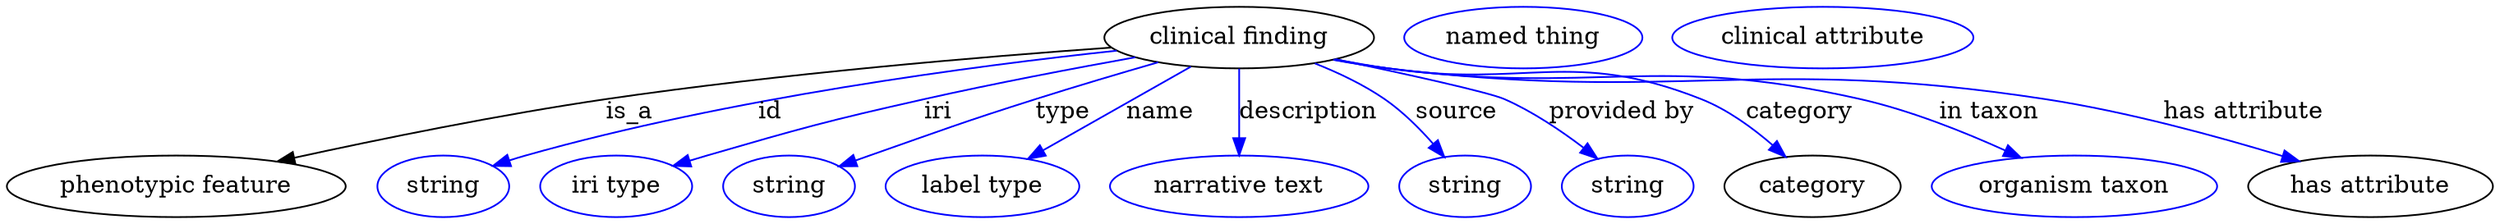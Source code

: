 digraph {
	graph [bb="0,0,1451.3,123"];
	node [label="\N"];
	"clinical finding"	[height=0.5,
		label="clinical finding",
		pos="718.79,105",
		width=2.1845];
	"phenotypic feature"	[height=0.5,
		pos="98.791,18",
		width=2.7442];
	"clinical finding" -> "phenotypic feature"	[label=is_a,
		lp="362.79,61.5",
		pos="e,157.59,32.543 644.11,99.206 569.18,93.863 450.61,83.957 348.79,69 287.13,59.942 217.67,45.723 167.65,34.76"];
	id	[color=blue,
		height=0.5,
		label=string,
		pos="253.79,18",
		width=1.0652];
	"clinical finding" -> id	[color=blue,
		label=id,
		lp="444.79,61.5",
		pos="e,282.79,29.948 647.25,97.352 563.32,88.407 420.54,69.601 301.79,36 298.69,35.121 295.49,34.148 292.29,33.124",
		style=solid];
	iri	[color=blue,
		height=0.5,
		label="iri type",
		pos="354.79,18",
		width=1.2277];
	"clinical finding" -> iri	[color=blue,
		label=iri,
		lp="542.79,61.5",
		pos="e,388.42,29.865 658.08,93.526 622.11,87.054 575.71,78.238 534.79,69 478.32,56.251 464.42,52.03 408.79,36 405.28,34.988 401.65,33.911 \
398.01,32.81",
		style=solid];
	type	[color=blue,
		height=0.5,
		label=string,
		pos="455.79,18",
		width=1.0652];
	"clinical finding" -> type	[color=blue,
		label=type,
		lp="615.79,61.5",
		pos="e,485.09,29.697 671.46,90.571 649.58,84.239 623.3,76.451 599.79,69 556.38,55.239 545.76,51.079 502.79,36 500.1,35.057 497.33,34.077 \
494.55,33.084",
		style=solid];
	name	[color=blue,
		height=0.5,
		label="label type",
		pos="568.79,18",
		width=1.5707];
	"clinical finding" -> name	[color=blue,
		label=name,
		lp="672.79,61.5",
		pos="e,595.37,34.06 690.58,88.012 666.13,74.16 630.65,54.052 604.28,39.111",
		style=solid];
	description	[color=blue,
		height=0.5,
		label="narrative text",
		pos="718.79,18",
		width=2.0943];
	"clinical finding" -> description	[color=blue,
		label=description,
		lp="759.29,61.5",
		pos="e,718.79,36.175 718.79,86.799 718.79,75.163 718.79,59.548 718.79,46.237",
		style=solid];
	source	[color=blue,
		height=0.5,
		label=string,
		pos="850.79,18",
		width=1.0652];
	"clinical finding" -> source	[color=blue,
		label=source,
		lp="845.79,61.5",
		pos="e,838.67,35.129 762.99,89.919 776.7,84.494 791.44,77.513 803.79,69 814.26,61.784 824.17,51.893 832.17,42.813",
		style=solid];
	"provided by"	[color=blue,
		height=0.5,
		label=string,
		pos="945.79,18",
		width=1.0652];
	"clinical finding" -> "provided by"	[color=blue,
		label="provided by",
		lp="942.29,61.5",
		pos="e,928.31,34.036 775.36,92.326 815.79,83.795 864.61,73.042 873.79,69 890.36,61.709 907.08,50.399 920.22,40.379",
		style=solid];
	category	[height=0.5,
		pos="1053.8,18",
		width=1.4263];
	"clinical finding" -> category	[color=blue,
		label=category,
		lp="1046.3,61.5",
		pos="e,1038,35.246 774.82,92.241 785.09,90.316 795.74,88.473 805.79,87 886.65,75.15 912.8,99.076 988.79,69 1004.2,62.912 1019,52.051 \
1030.6,42.004",
		style=solid];
	"in taxon"	[color=blue,
		height=0.5,
		label="organism taxon",
		pos="1206.8,18",
		width=2.3109];
	"clinical finding" -> "in taxon"	[color=blue,
		label="in taxon",
		lp="1156.8,61.5",
		pos="e,1175.6,34.705 773.85,92.14 784.41,90.178 795.41,88.347 805.79,87 927.7,71.18 961.9,96.164 1081.8,69 1111.1,62.366 1142.4,49.801 \
1166.4,38.928",
		style=solid];
	"has attribute"	[height=0.5,
		pos="1379.8,18",
		width=1.9859];
	"clinical finding" -> "has attribute"	[color=blue,
		label="has attribute",
		lp="1305.8,61.5",
		pos="e,1338.1,32.698 773.83,91.987 784.39,90.038 795.4,88.252 805.79,87 975.42,66.563 1020.9,94.884 1189.8,69 1237.5,61.695 1290.4,47.211 \
1328.3,35.704",
		style=solid];
	"named thing_category"	[color=blue,
		height=0.5,
		label="named thing",
		pos="884.79,105",
		width=1.9318];
	"clinical finding_has attribute"	[color=blue,
		height=0.5,
		label="clinical attribute",
		pos="1059.8,105",
		width=2.4373];
}
